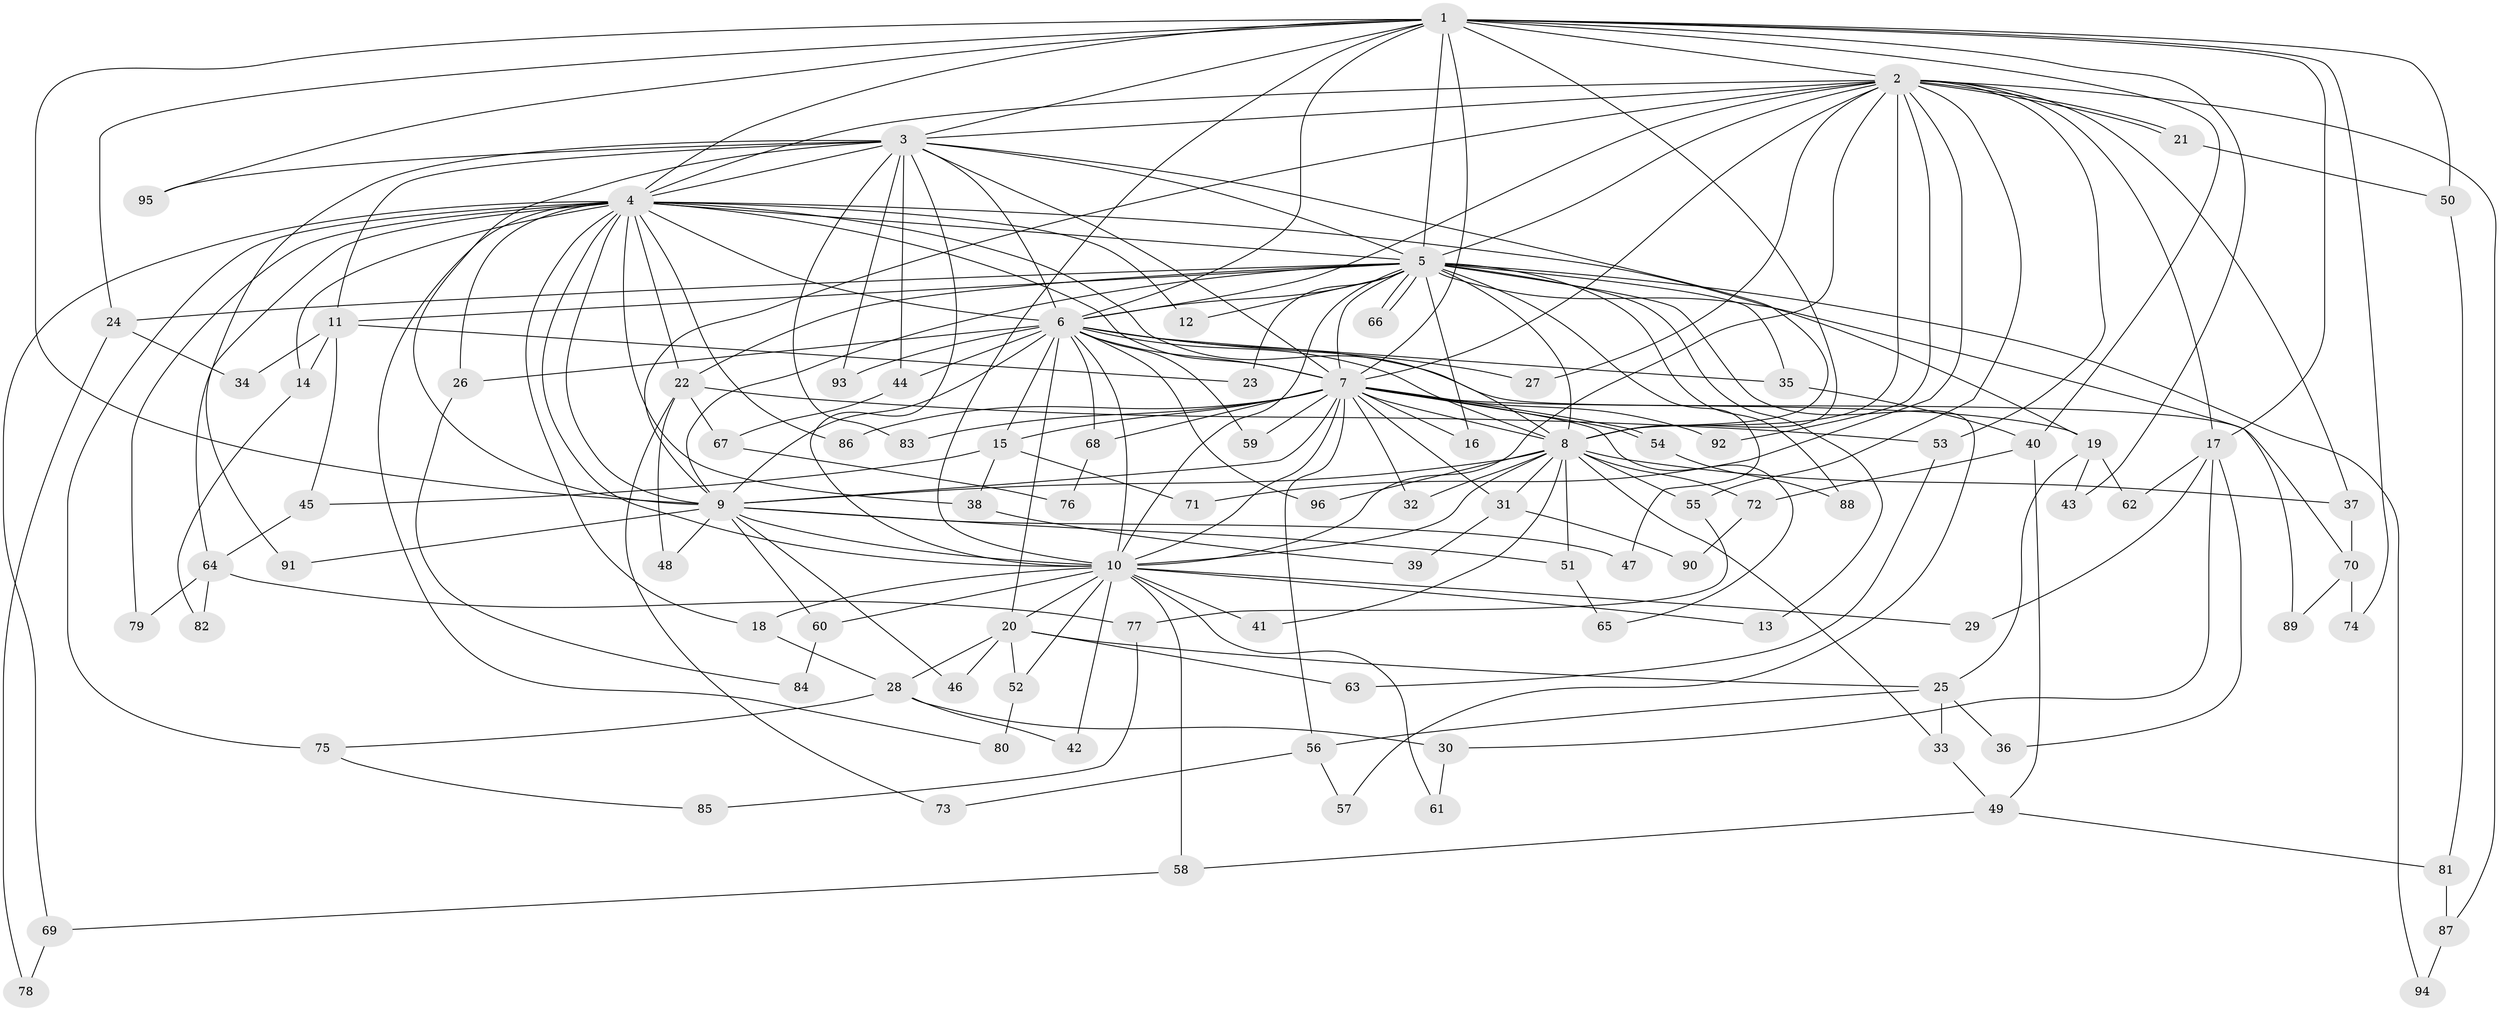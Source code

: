 // Generated by graph-tools (version 1.1) at 2025/25/03/09/25 03:25:50]
// undirected, 96 vertices, 217 edges
graph export_dot {
graph [start="1"]
  node [color=gray90,style=filled];
  1;
  2;
  3;
  4;
  5;
  6;
  7;
  8;
  9;
  10;
  11;
  12;
  13;
  14;
  15;
  16;
  17;
  18;
  19;
  20;
  21;
  22;
  23;
  24;
  25;
  26;
  27;
  28;
  29;
  30;
  31;
  32;
  33;
  34;
  35;
  36;
  37;
  38;
  39;
  40;
  41;
  42;
  43;
  44;
  45;
  46;
  47;
  48;
  49;
  50;
  51;
  52;
  53;
  54;
  55;
  56;
  57;
  58;
  59;
  60;
  61;
  62;
  63;
  64;
  65;
  66;
  67;
  68;
  69;
  70;
  71;
  72;
  73;
  74;
  75;
  76;
  77;
  78;
  79;
  80;
  81;
  82;
  83;
  84;
  85;
  86;
  87;
  88;
  89;
  90;
  91;
  92;
  93;
  94;
  95;
  96;
  1 -- 2;
  1 -- 3;
  1 -- 4;
  1 -- 5;
  1 -- 6;
  1 -- 7;
  1 -- 8;
  1 -- 9;
  1 -- 10;
  1 -- 17;
  1 -- 24;
  1 -- 40;
  1 -- 43;
  1 -- 50;
  1 -- 74;
  1 -- 95;
  2 -- 3;
  2 -- 4;
  2 -- 5;
  2 -- 6;
  2 -- 7;
  2 -- 8;
  2 -- 9;
  2 -- 10;
  2 -- 17;
  2 -- 21;
  2 -- 21;
  2 -- 27;
  2 -- 37;
  2 -- 53;
  2 -- 55;
  2 -- 71;
  2 -- 87;
  2 -- 92;
  3 -- 4;
  3 -- 5;
  3 -- 6;
  3 -- 7;
  3 -- 8;
  3 -- 9;
  3 -- 10;
  3 -- 11;
  3 -- 44;
  3 -- 83;
  3 -- 91;
  3 -- 93;
  3 -- 95;
  4 -- 5;
  4 -- 6;
  4 -- 7;
  4 -- 8;
  4 -- 9;
  4 -- 10;
  4 -- 12;
  4 -- 14;
  4 -- 18;
  4 -- 19;
  4 -- 22;
  4 -- 26;
  4 -- 38;
  4 -- 64;
  4 -- 69;
  4 -- 75;
  4 -- 79;
  4 -- 80;
  4 -- 86;
  5 -- 6;
  5 -- 7;
  5 -- 8;
  5 -- 9;
  5 -- 10;
  5 -- 11;
  5 -- 12;
  5 -- 13;
  5 -- 16;
  5 -- 22;
  5 -- 23;
  5 -- 24;
  5 -- 35;
  5 -- 47;
  5 -- 57;
  5 -- 66;
  5 -- 66;
  5 -- 88;
  5 -- 89;
  5 -- 94;
  6 -- 7;
  6 -- 8;
  6 -- 9;
  6 -- 10;
  6 -- 15;
  6 -- 20;
  6 -- 26;
  6 -- 27;
  6 -- 35;
  6 -- 44;
  6 -- 59;
  6 -- 68;
  6 -- 70;
  6 -- 93;
  6 -- 96;
  7 -- 8;
  7 -- 9;
  7 -- 10;
  7 -- 15;
  7 -- 16;
  7 -- 19;
  7 -- 31;
  7 -- 32;
  7 -- 54;
  7 -- 54;
  7 -- 56;
  7 -- 59;
  7 -- 65;
  7 -- 68;
  7 -- 83;
  7 -- 86;
  7 -- 92;
  8 -- 9;
  8 -- 10;
  8 -- 31;
  8 -- 32;
  8 -- 33;
  8 -- 37;
  8 -- 41;
  8 -- 51;
  8 -- 55;
  8 -- 72;
  8 -- 96;
  9 -- 10;
  9 -- 46;
  9 -- 47;
  9 -- 48;
  9 -- 51;
  9 -- 60;
  9 -- 91;
  10 -- 13;
  10 -- 18;
  10 -- 20;
  10 -- 29;
  10 -- 41;
  10 -- 42;
  10 -- 52;
  10 -- 58;
  10 -- 60;
  10 -- 61;
  11 -- 14;
  11 -- 23;
  11 -- 34;
  11 -- 45;
  14 -- 82;
  15 -- 38;
  15 -- 45;
  15 -- 71;
  17 -- 29;
  17 -- 30;
  17 -- 36;
  17 -- 62;
  18 -- 28;
  19 -- 25;
  19 -- 43;
  19 -- 62;
  20 -- 25;
  20 -- 28;
  20 -- 46;
  20 -- 52;
  20 -- 63;
  21 -- 50;
  22 -- 48;
  22 -- 53;
  22 -- 67;
  22 -- 73;
  24 -- 34;
  24 -- 78;
  25 -- 33;
  25 -- 36;
  25 -- 56;
  26 -- 84;
  28 -- 30;
  28 -- 42;
  28 -- 75;
  30 -- 61;
  31 -- 39;
  31 -- 90;
  33 -- 49;
  35 -- 40;
  37 -- 70;
  38 -- 39;
  40 -- 49;
  40 -- 72;
  44 -- 67;
  45 -- 64;
  49 -- 58;
  49 -- 81;
  50 -- 81;
  51 -- 65;
  52 -- 80;
  53 -- 63;
  54 -- 88;
  55 -- 77;
  56 -- 57;
  56 -- 73;
  58 -- 69;
  60 -- 84;
  64 -- 77;
  64 -- 79;
  64 -- 82;
  67 -- 76;
  68 -- 76;
  69 -- 78;
  70 -- 74;
  70 -- 89;
  72 -- 90;
  75 -- 85;
  77 -- 85;
  81 -- 87;
  87 -- 94;
}
